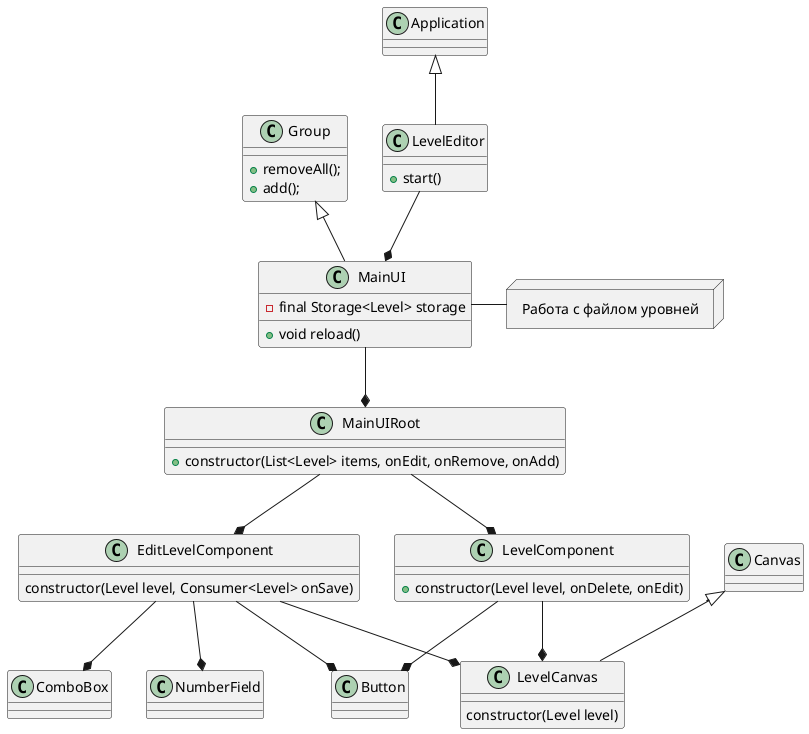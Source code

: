 @startuml
class Group {
    +removeAll();
    +add();
}

class MainUI {
    -final Storage<Level> storage
    +void reload()
}

node "Работа с файлом уровней" as workWithFile {
}

class Button {
}

class LevelComponent {
  +constructor(Level level, onDelete, onEdit)
}

class MainUIRoot {
    +constructor(List<Level> items, onEdit, onRemove, onAdd)
}

class Application {}

class LevelEditor {
    +start()
}

class LevelCanvas {
    constructor(Level level)
}

class Canvas {
}

class EditLevelComponent {
    constructor(Level level, Consumer<Level> onSave)
}

class NumberField {
}

class ComboBox {
}

MainUI --* MainUIRoot
Group <|-- MainUI
MainUIRoot --* LevelComponent
MainUIRoot --* EditLevelComponent
Application <|-- LevelEditor
LevelEditor --* MainUI
LevelComponent --* Button
EditLevelComponent --* Button
EditLevelComponent --* NumberField
EditLevelComponent --* ComboBox
EditLevelComponent --* LevelCanvas
LevelComponent --* LevelCanvas
Canvas <|-- LevelCanvas
MainUI - workWithFile

@enduml